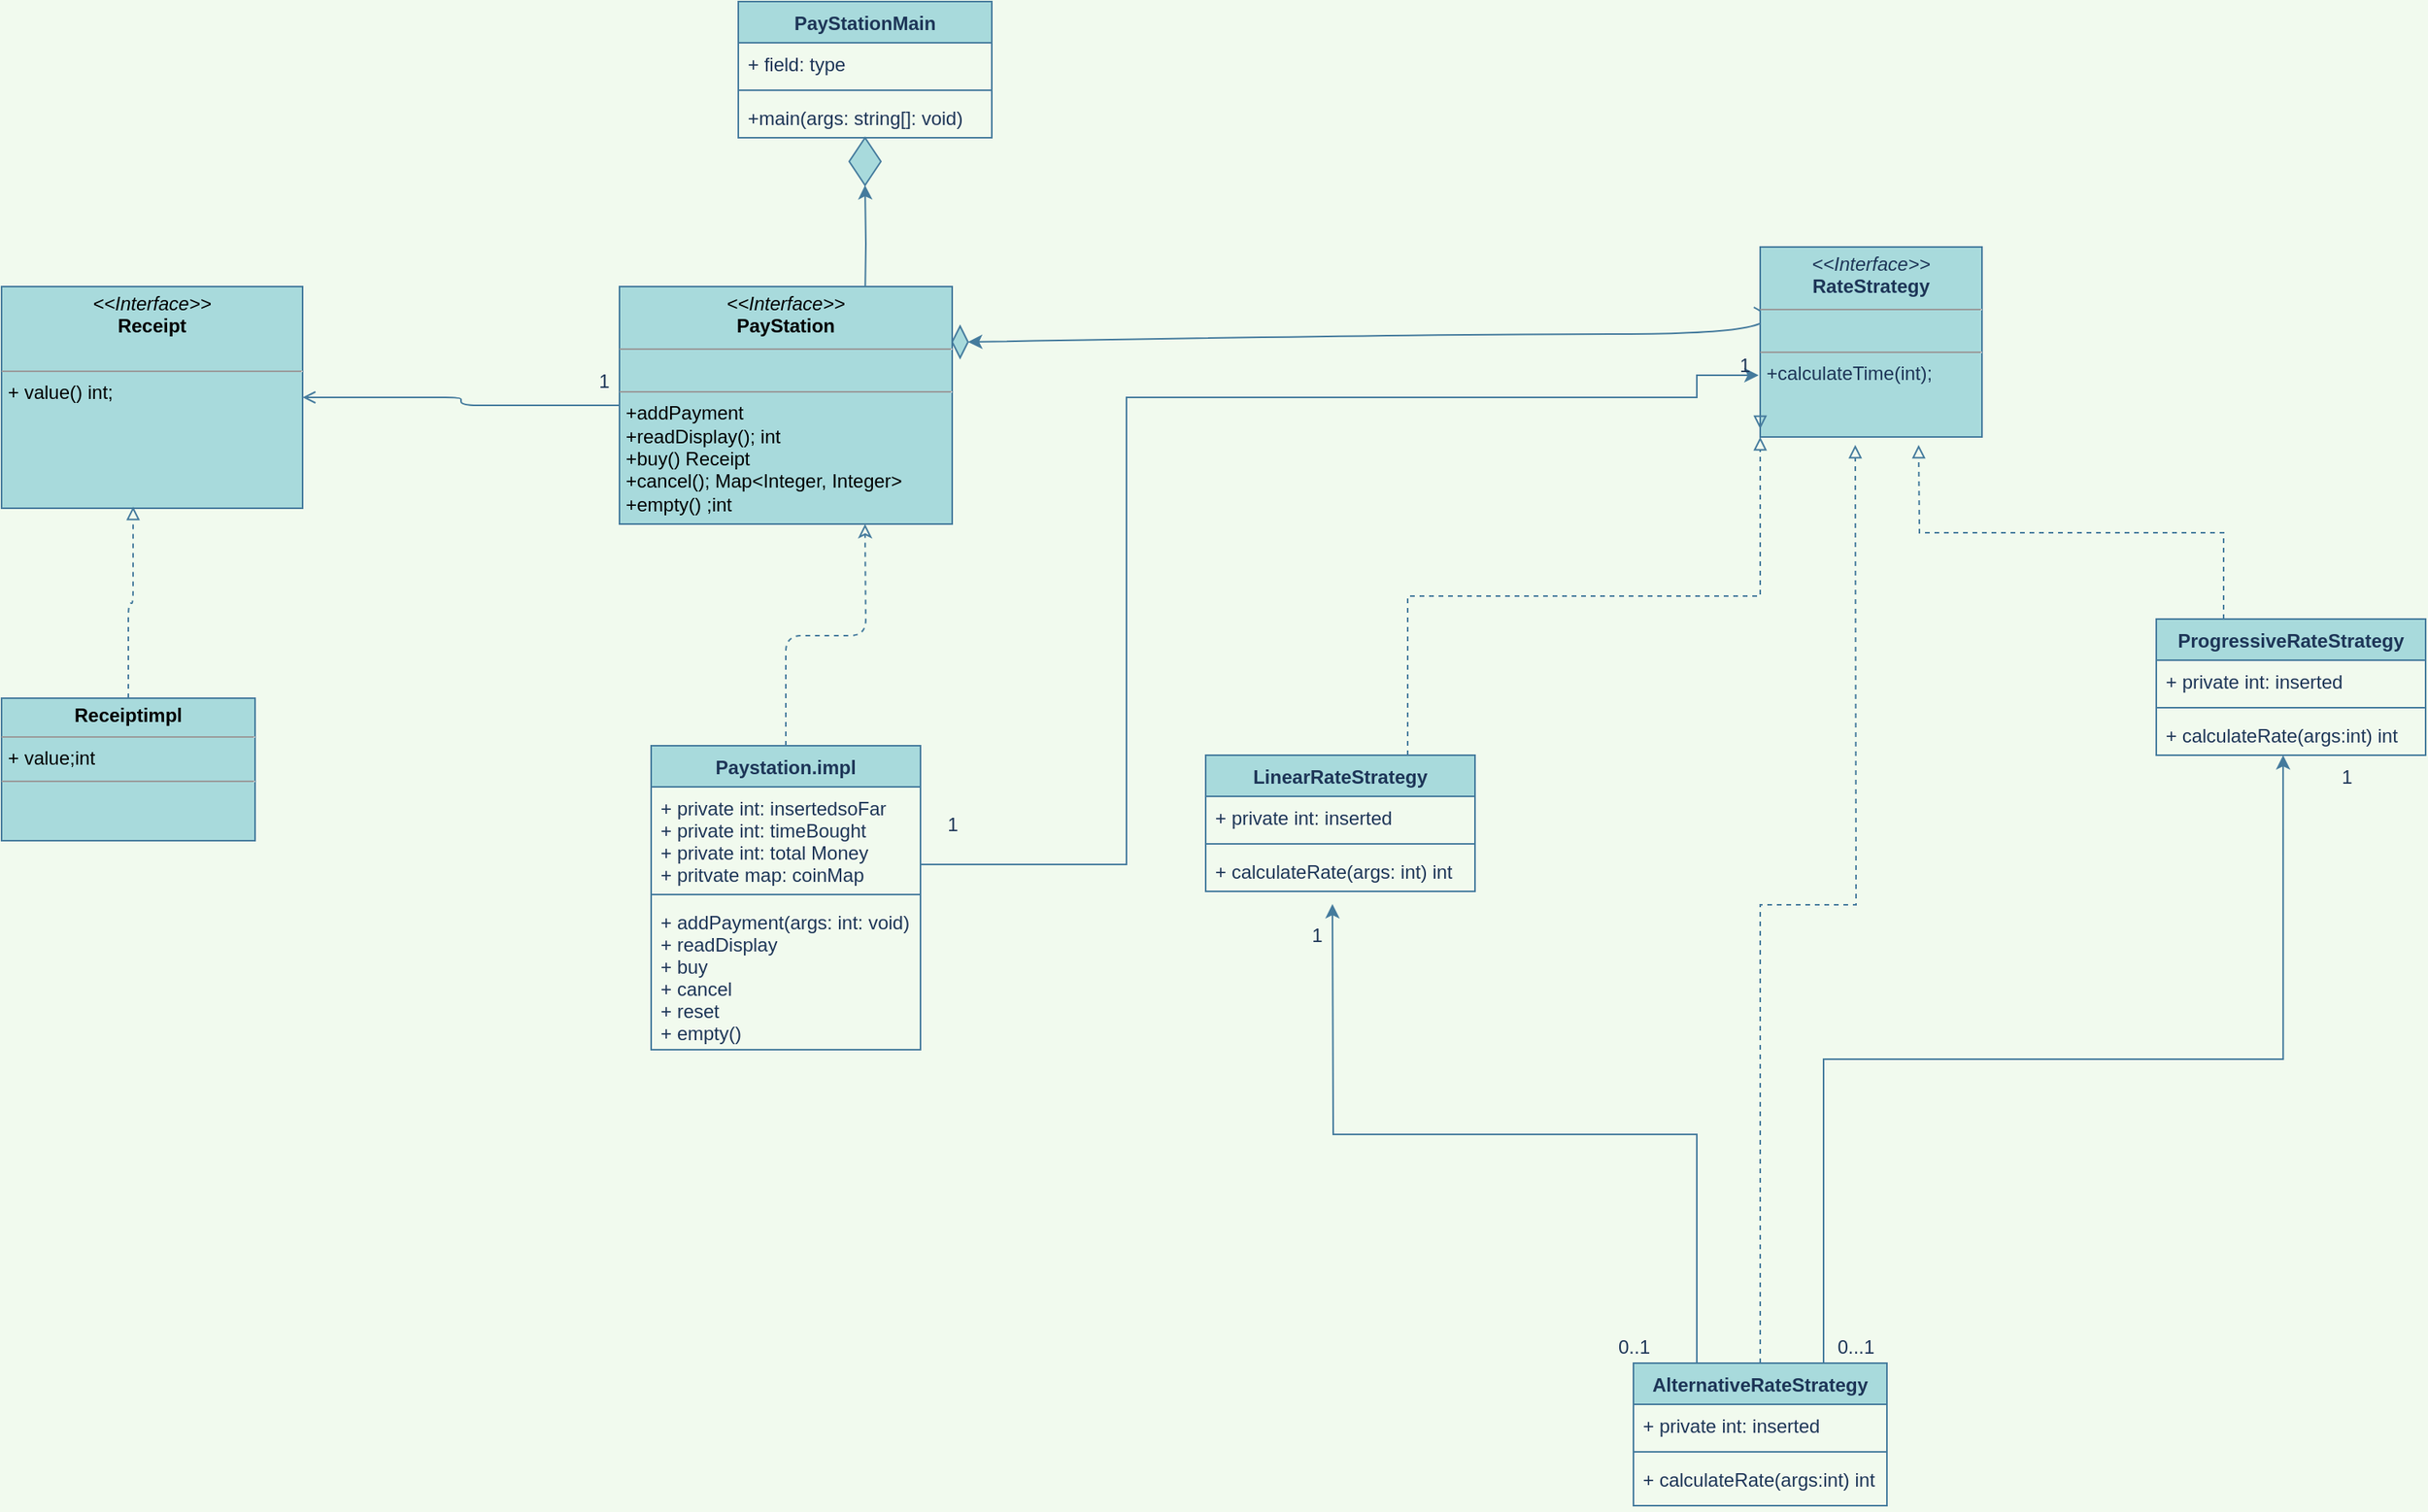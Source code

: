 <mxfile version="14.3.2" type="github">
  <diagram id="C5RBs43oDa-KdzZeNtuy" name="Page-1">
    <mxGraphModel dx="2249" dy="794" grid="1" gridSize="10" guides="1" tooltips="1" connect="1" arrows="1" fold="1" page="1" pageScale="1" pageWidth="827" pageHeight="1169" background="#F1FAEE" math="0" shadow="0">
      <root>
        <mxCell id="WIyWlLk6GJQsqaUBKTNV-0" />
        <mxCell id="WIyWlLk6GJQsqaUBKTNV-1" parent="WIyWlLk6GJQsqaUBKTNV-0" />
        <mxCell id="cSuX9k1nmMXR4aSb6jH8-2" style="edgeStyle=orthogonalEdgeStyle;curved=0;rounded=1;sketch=0;orthogonalLoop=1;jettySize=auto;html=1;exitX=0.5;exitY=1;exitDx=0;exitDy=0;strokeColor=#457B9D;fillColor=#A8DADC;fontColor=#1D3557;labelBackgroundColor=#F1FAEE;" parent="WIyWlLk6GJQsqaUBKTNV-1" edge="1">
          <mxGeometry relative="1" as="geometry">
            <mxPoint x="555" y="500" as="sourcePoint" />
            <mxPoint x="555" y="500" as="targetPoint" />
          </mxGeometry>
        </mxCell>
        <mxCell id="MkSjNaBTi0dXL_Atdeyj-18" style="edgeStyle=orthogonalEdgeStyle;rounded=0;orthogonalLoop=1;jettySize=auto;html=1;exitX=0.25;exitY=0;exitDx=0;exitDy=0;dashed=1;endArrow=block;endFill=0;labelBackgroundColor=#F1FAEE;strokeColor=#457B9D;fontColor=#1D3557;" edge="1" parent="WIyWlLk6GJQsqaUBKTNV-1" source="cSuX9k1nmMXR4aSb6jH8-7">
          <mxGeometry relative="1" as="geometry">
            <mxPoint x="640" y="470" as="targetPoint" />
          </mxGeometry>
        </mxCell>
        <mxCell id="cSuX9k1nmMXR4aSb6jH8-7" value="ProgressiveRateStrategy" style="swimlane;fontStyle=1;align=center;verticalAlign=top;childLayout=stackLayout;horizontal=1;startSize=26;horizontalStack=0;resizeParent=1;resizeParentMax=0;resizeLast=0;collapsible=1;marginBottom=0;rounded=0;sketch=0;strokeColor=#457B9D;fillColor=#A8DADC;fontColor=#1D3557;" parent="WIyWlLk6GJQsqaUBKTNV-1" vertex="1">
          <mxGeometry x="790" y="580" width="170" height="86" as="geometry" />
        </mxCell>
        <mxCell id="cSuX9k1nmMXR4aSb6jH8-8" value="+ private int: inserted" style="text;strokeColor=none;fillColor=none;align=left;verticalAlign=top;spacingLeft=4;spacingRight=4;overflow=hidden;rotatable=0;points=[[0,0.5],[1,0.5]];portConstraint=eastwest;fontColor=#1D3557;" parent="cSuX9k1nmMXR4aSb6jH8-7" vertex="1">
          <mxGeometry y="26" width="170" height="26" as="geometry" />
        </mxCell>
        <mxCell id="cSuX9k1nmMXR4aSb6jH8-9" value="" style="line;strokeWidth=1;fillColor=none;align=left;verticalAlign=middle;spacingTop=-1;spacingLeft=3;spacingRight=3;rotatable=0;labelPosition=right;points=[];portConstraint=eastwest;labelBackgroundColor=#F1FAEE;strokeColor=#457B9D;fontColor=#1D3557;" parent="cSuX9k1nmMXR4aSb6jH8-7" vertex="1">
          <mxGeometry y="52" width="170" height="8" as="geometry" />
        </mxCell>
        <mxCell id="cSuX9k1nmMXR4aSb6jH8-10" value="+ calculateRate(args:int) int" style="text;strokeColor=none;fillColor=none;align=left;verticalAlign=top;spacingLeft=4;spacingRight=4;overflow=hidden;rotatable=0;points=[[0,0.5],[1,0.5]];portConstraint=eastwest;fontColor=#1D3557;" parent="cSuX9k1nmMXR4aSb6jH8-7" vertex="1">
          <mxGeometry y="60" width="170" height="26" as="geometry" />
        </mxCell>
        <mxCell id="MkSjNaBTi0dXL_Atdeyj-2" style="edgeStyle=orthogonalEdgeStyle;rounded=0;orthogonalLoop=1;jettySize=auto;html=1;exitX=0.75;exitY=0;exitDx=0;exitDy=0;entryX=0.471;entryY=1;entryDx=0;entryDy=0;entryPerimeter=0;labelBackgroundColor=#F1FAEE;strokeColor=#457B9D;fontColor=#1D3557;" edge="1" parent="WIyWlLk6GJQsqaUBKTNV-1" source="cSuX9k1nmMXR4aSb6jH8-12" target="cSuX9k1nmMXR4aSb6jH8-10">
          <mxGeometry relative="1" as="geometry" />
        </mxCell>
        <mxCell id="MkSjNaBTi0dXL_Atdeyj-7" style="edgeStyle=orthogonalEdgeStyle;rounded=0;orthogonalLoop=1;jettySize=auto;html=1;exitX=0.25;exitY=0;exitDx=0;exitDy=0;labelBackgroundColor=#F1FAEE;strokeColor=#457B9D;fontColor=#1D3557;" edge="1" parent="WIyWlLk6GJQsqaUBKTNV-1" source="cSuX9k1nmMXR4aSb6jH8-12">
          <mxGeometry relative="1" as="geometry">
            <mxPoint x="270" y="760" as="targetPoint" />
          </mxGeometry>
        </mxCell>
        <mxCell id="MkSjNaBTi0dXL_Atdeyj-19" style="edgeStyle=orthogonalEdgeStyle;rounded=0;orthogonalLoop=1;jettySize=auto;html=1;exitX=0.5;exitY=0;exitDx=0;exitDy=0;dashed=1;endArrow=block;endFill=0;labelBackgroundColor=#F1FAEE;strokeColor=#457B9D;fontColor=#1D3557;" edge="1" parent="WIyWlLk6GJQsqaUBKTNV-1" source="cSuX9k1nmMXR4aSb6jH8-12">
          <mxGeometry relative="1" as="geometry">
            <mxPoint x="600" y="470" as="targetPoint" />
          </mxGeometry>
        </mxCell>
        <mxCell id="cSuX9k1nmMXR4aSb6jH8-12" value="AlternativeRateStrategy" style="swimlane;fontStyle=1;align=center;verticalAlign=top;childLayout=stackLayout;horizontal=1;startSize=26;horizontalStack=0;resizeParent=1;resizeParentMax=0;resizeLast=0;collapsible=1;marginBottom=0;rounded=0;sketch=0;strokeColor=#457B9D;fillColor=#A8DADC;fontColor=#1D3557;" parent="WIyWlLk6GJQsqaUBKTNV-1" vertex="1">
          <mxGeometry x="460" y="1050" width="160" height="90" as="geometry" />
        </mxCell>
        <mxCell id="cSuX9k1nmMXR4aSb6jH8-13" value="+ private int: inserted" style="text;strokeColor=none;fillColor=none;align=left;verticalAlign=top;spacingLeft=4;spacingRight=4;overflow=hidden;rotatable=0;points=[[0,0.5],[1,0.5]];portConstraint=eastwest;fontColor=#1D3557;" parent="cSuX9k1nmMXR4aSb6jH8-12" vertex="1">
          <mxGeometry y="26" width="160" height="26" as="geometry" />
        </mxCell>
        <mxCell id="cSuX9k1nmMXR4aSb6jH8-14" value="" style="line;strokeWidth=1;fillColor=none;align=left;verticalAlign=middle;spacingTop=-1;spacingLeft=3;spacingRight=3;rotatable=0;labelPosition=right;points=[];portConstraint=eastwest;labelBackgroundColor=#F1FAEE;strokeColor=#457B9D;fontColor=#1D3557;" parent="cSuX9k1nmMXR4aSb6jH8-12" vertex="1">
          <mxGeometry y="52" width="160" height="8" as="geometry" />
        </mxCell>
        <mxCell id="cSuX9k1nmMXR4aSb6jH8-15" value="+ calculateRate(args:int) int" style="text;strokeColor=none;fillColor=none;align=left;verticalAlign=top;spacingLeft=4;spacingRight=4;overflow=hidden;rotatable=0;points=[[0,0.5],[1,0.5]];portConstraint=eastwest;fontColor=#1D3557;" parent="cSuX9k1nmMXR4aSb6jH8-12" vertex="1">
          <mxGeometry y="60" width="160" height="30" as="geometry" />
        </mxCell>
        <mxCell id="MkSjNaBTi0dXL_Atdeyj-16" style="edgeStyle=orthogonalEdgeStyle;rounded=0;orthogonalLoop=1;jettySize=auto;html=1;exitX=0.75;exitY=0;exitDx=0;exitDy=0;entryX=0;entryY=1;entryDx=0;entryDy=0;dashed=1;endArrow=block;endFill=0;labelBackgroundColor=#F1FAEE;strokeColor=#457B9D;fontColor=#1D3557;" edge="1" parent="WIyWlLk6GJQsqaUBKTNV-1" source="cSuX9k1nmMXR4aSb6jH8-16" target="MkSjNaBTi0dXL_Atdeyj-14">
          <mxGeometry relative="1" as="geometry" />
        </mxCell>
        <mxCell id="cSuX9k1nmMXR4aSb6jH8-16" value="LinearRateStrategy&#xa;" style="swimlane;fontStyle=1;align=center;verticalAlign=top;childLayout=stackLayout;horizontal=1;startSize=26;horizontalStack=0;resizeParent=1;resizeParentMax=0;resizeLast=0;collapsible=1;marginBottom=0;rounded=0;sketch=0;strokeColor=#457B9D;fillColor=#A8DADC;fontColor=#1D3557;" parent="WIyWlLk6GJQsqaUBKTNV-1" vertex="1">
          <mxGeometry x="190" y="666" width="170" height="86" as="geometry" />
        </mxCell>
        <mxCell id="cSuX9k1nmMXR4aSb6jH8-17" value="+ private int: inserted" style="text;strokeColor=none;fillColor=none;align=left;verticalAlign=top;spacingLeft=4;spacingRight=4;overflow=hidden;rotatable=0;points=[[0,0.5],[1,0.5]];portConstraint=eastwest;fontColor=#1D3557;" parent="cSuX9k1nmMXR4aSb6jH8-16" vertex="1">
          <mxGeometry y="26" width="170" height="26" as="geometry" />
        </mxCell>
        <mxCell id="cSuX9k1nmMXR4aSb6jH8-18" value="" style="line;strokeWidth=1;fillColor=none;align=left;verticalAlign=middle;spacingTop=-1;spacingLeft=3;spacingRight=3;rotatable=0;labelPosition=right;points=[];portConstraint=eastwest;labelBackgroundColor=#F1FAEE;strokeColor=#457B9D;fontColor=#1D3557;" parent="cSuX9k1nmMXR4aSb6jH8-16" vertex="1">
          <mxGeometry y="52" width="170" height="8" as="geometry" />
        </mxCell>
        <mxCell id="cSuX9k1nmMXR4aSb6jH8-19" value="+ calculateRate(args: int) int" style="text;strokeColor=none;fillColor=none;align=left;verticalAlign=top;spacingLeft=4;spacingRight=4;overflow=hidden;rotatable=0;points=[[0,0.5],[1,0.5]];portConstraint=eastwest;fontColor=#1D3557;" parent="cSuX9k1nmMXR4aSb6jH8-16" vertex="1">
          <mxGeometry y="60" width="170" height="26" as="geometry" />
        </mxCell>
        <mxCell id="qXW7O1TjP-LjlKDsnzar-12" style="edgeStyle=orthogonalEdgeStyle;rounded=0;orthogonalLoop=1;jettySize=auto;html=1;exitX=0.5;exitY=0;exitDx=0;exitDy=0;entryX=0.5;entryY=1;entryDx=0;entryDy=0;labelBackgroundColor=#F1FAEE;strokeColor=#457B9D;fontColor=#1D3557;" parent="WIyWlLk6GJQsqaUBKTNV-1" target="qXW7O1TjP-LjlKDsnzar-9" edge="1">
          <mxGeometry relative="1" as="geometry">
            <mxPoint x="-25" y="380" as="sourcePoint" />
          </mxGeometry>
        </mxCell>
        <mxCell id="cSuX9k1nmMXR4aSb6jH8-28" style="edgeStyle=orthogonalEdgeStyle;curved=0;rounded=1;sketch=0;orthogonalLoop=1;jettySize=auto;html=1;entryX=0.5;entryY=1;entryDx=0;entryDy=0;strokeColor=#457B9D;fillColor=#A8DADC;fontColor=#1D3557;labelBackgroundColor=#F1FAEE;dashed=1;endArrow=classic;endFill=0;" parent="WIyWlLk6GJQsqaUBKTNV-1" source="cSuX9k1nmMXR4aSb6jH8-24" edge="1">
          <mxGeometry relative="1" as="geometry">
            <mxPoint x="-25" y="520" as="targetPoint" />
          </mxGeometry>
        </mxCell>
        <mxCell id="ejWXlsr_l666DXsDv8Rm-2" style="edgeStyle=orthogonalEdgeStyle;rounded=0;orthogonalLoop=1;jettySize=auto;html=1;labelBackgroundColor=#F1FAEE;strokeColor=#457B9D;fontColor=#1D3557;entryX=-0.007;entryY=0.675;entryDx=0;entryDy=0;entryPerimeter=0;" parent="WIyWlLk6GJQsqaUBKTNV-1" source="cSuX9k1nmMXR4aSb6jH8-24" target="MkSjNaBTi0dXL_Atdeyj-14" edge="1">
          <mxGeometry relative="1" as="geometry">
            <mxPoint x="500" y="470" as="targetPoint" />
            <Array as="points">
              <mxPoint x="140" y="735" />
              <mxPoint x="140" y="440" />
              <mxPoint x="500" y="440" />
              <mxPoint x="500" y="426" />
            </Array>
          </mxGeometry>
        </mxCell>
        <mxCell id="cSuX9k1nmMXR4aSb6jH8-24" value="Paystation.impl" style="swimlane;fontStyle=1;align=center;verticalAlign=top;childLayout=stackLayout;horizontal=1;startSize=26;horizontalStack=0;resizeParent=1;resizeParentMax=0;resizeLast=0;collapsible=1;marginBottom=0;rounded=0;sketch=0;strokeColor=#457B9D;fillColor=#A8DADC;fontColor=#1D3557;" parent="WIyWlLk6GJQsqaUBKTNV-1" vertex="1">
          <mxGeometry x="-160" y="660" width="170" height="192" as="geometry" />
        </mxCell>
        <mxCell id="cSuX9k1nmMXR4aSb6jH8-25" value="+ private int: insertedsoFar&#xa;+ private int: timeBought&#xa;+ private int: total Money&#xa;+ pritvate map: coinMap" style="text;strokeColor=none;fillColor=none;align=left;verticalAlign=top;spacingLeft=4;spacingRight=4;overflow=hidden;rotatable=0;points=[[0,0.5],[1,0.5]];portConstraint=eastwest;fontColor=#1D3557;" parent="cSuX9k1nmMXR4aSb6jH8-24" vertex="1">
          <mxGeometry y="26" width="170" height="64" as="geometry" />
        </mxCell>
        <mxCell id="cSuX9k1nmMXR4aSb6jH8-26" value="" style="line;strokeWidth=1;fillColor=none;align=left;verticalAlign=middle;spacingTop=-1;spacingLeft=3;spacingRight=3;rotatable=0;labelPosition=right;points=[];portConstraint=eastwest;labelBackgroundColor=#F1FAEE;strokeColor=#457B9D;fontColor=#1D3557;" parent="cSuX9k1nmMXR4aSb6jH8-24" vertex="1">
          <mxGeometry y="90" width="170" height="8" as="geometry" />
        </mxCell>
        <mxCell id="cSuX9k1nmMXR4aSb6jH8-27" value="+ addPayment(args: int: void)&#xa;+ readDisplay&#xa;+ buy&#xa;+ cancel&#xa;+ reset&#xa;+ empty()&#xa;" style="text;strokeColor=none;fillColor=none;align=left;verticalAlign=top;spacingLeft=4;spacingRight=4;overflow=hidden;rotatable=0;points=[[0,0.5],[1,0.5]];portConstraint=eastwest;fontColor=#1D3557;" parent="cSuX9k1nmMXR4aSb6jH8-24" vertex="1">
          <mxGeometry y="98" width="170" height="94" as="geometry" />
        </mxCell>
        <mxCell id="qXW7O1TjP-LjlKDsnzar-5" value="PayStationMain" style="swimlane;fontStyle=1;align=center;verticalAlign=top;childLayout=stackLayout;horizontal=1;startSize=26;horizontalStack=0;resizeParent=1;resizeParentMax=0;resizeLast=0;collapsible=1;marginBottom=0;fillColor=#A8DADC;strokeColor=#457B9D;fontColor=#1D3557;" parent="WIyWlLk6GJQsqaUBKTNV-1" vertex="1">
          <mxGeometry x="-105" y="190" width="160" height="86" as="geometry">
            <mxRectangle x="-105" y="190" width="100" height="26" as="alternateBounds" />
          </mxGeometry>
        </mxCell>
        <mxCell id="qXW7O1TjP-LjlKDsnzar-6" value="+ field: type" style="text;strokeColor=none;fillColor=none;align=left;verticalAlign=top;spacingLeft=4;spacingRight=4;overflow=hidden;rotatable=0;points=[[0,0.5],[1,0.5]];portConstraint=eastwest;fontColor=#1D3557;" parent="qXW7O1TjP-LjlKDsnzar-5" vertex="1">
          <mxGeometry y="26" width="160" height="26" as="geometry" />
        </mxCell>
        <mxCell id="qXW7O1TjP-LjlKDsnzar-7" value="" style="line;strokeWidth=1;fillColor=none;align=left;verticalAlign=middle;spacingTop=-1;spacingLeft=3;spacingRight=3;rotatable=0;labelPosition=right;points=[];portConstraint=eastwest;labelBackgroundColor=#F1FAEE;strokeColor=#457B9D;fontColor=#1D3557;" parent="qXW7O1TjP-LjlKDsnzar-5" vertex="1">
          <mxGeometry y="52" width="160" height="8" as="geometry" />
        </mxCell>
        <mxCell id="qXW7O1TjP-LjlKDsnzar-8" value="+main(args: string[]: void)" style="text;strokeColor=none;fillColor=none;align=left;verticalAlign=top;spacingLeft=4;spacingRight=4;overflow=hidden;rotatable=0;points=[[0,0.5],[1,0.5]];portConstraint=eastwest;fontColor=#1D3557;" parent="qXW7O1TjP-LjlKDsnzar-5" vertex="1">
          <mxGeometry y="60" width="160" height="26" as="geometry" />
        </mxCell>
        <mxCell id="qXW7O1TjP-LjlKDsnzar-9" value="" style="rhombus;whiteSpace=wrap;html=1;fillColor=#A8DADC;strokeColor=#457B9D;fontColor=#1D3557;" parent="WIyWlLk6GJQsqaUBKTNV-1" vertex="1">
          <mxGeometry x="-35" y="276" width="20" height="30" as="geometry" />
        </mxCell>
        <mxCell id="qXW7O1TjP-LjlKDsnzar-13" value="" style="rhombus;whiteSpace=wrap;html=1;fillColor=#A8DADC;strokeColor=#457B9D;fontColor=#1D3557;" parent="WIyWlLk6GJQsqaUBKTNV-1" vertex="1">
          <mxGeometry x="30" y="395" width="10" height="20" as="geometry" />
        </mxCell>
        <mxCell id="qXW7O1TjP-LjlKDsnzar-15" value="" style="curved=1;endArrow=classic;html=1;entryX=1;entryY=0.5;entryDx=0;entryDy=0;exitX=-0.029;exitY=0.317;exitDx=0;exitDy=0;exitPerimeter=0;labelBackgroundColor=#F1FAEE;strokeColor=#457B9D;fontColor=#1D3557;" parent="WIyWlLk6GJQsqaUBKTNV-1" source="MkSjNaBTi0dXL_Atdeyj-14" target="qXW7O1TjP-LjlKDsnzar-13" edge="1">
          <mxGeometry width="50" height="50" relative="1" as="geometry">
            <mxPoint x="530" y="390" as="sourcePoint" />
            <mxPoint x="370" y="460" as="targetPoint" />
            <Array as="points">
              <mxPoint x="570" y="400" />
              <mxPoint x="330" y="400" />
            </Array>
          </mxGeometry>
        </mxCell>
        <mxCell id="MkSjNaBTi0dXL_Atdeyj-11" value="1" style="text;html=1;align=center;verticalAlign=middle;resizable=0;points=[];autosize=1;fontColor=#1D3557;" vertex="1" parent="WIyWlLk6GJQsqaUBKTNV-1">
          <mxGeometry x="250" y="770" width="20" height="20" as="geometry" />
        </mxCell>
        <mxCell id="MkSjNaBTi0dXL_Atdeyj-12" value="0..1" style="text;html=1;align=center;verticalAlign=middle;resizable=0;points=[];autosize=1;fontColor=#1D3557;" vertex="1" parent="WIyWlLk6GJQsqaUBKTNV-1">
          <mxGeometry x="440" y="1030" width="40" height="20" as="geometry" />
        </mxCell>
        <mxCell id="MkSjNaBTi0dXL_Atdeyj-13" value="0...1" style="text;html=1;align=center;verticalAlign=middle;resizable=0;points=[];autosize=1;fontColor=#1D3557;" vertex="1" parent="WIyWlLk6GJQsqaUBKTNV-1">
          <mxGeometry x="580" y="1030" width="40" height="20" as="geometry" />
        </mxCell>
        <mxCell id="MkSjNaBTi0dXL_Atdeyj-14" value="&lt;p style=&quot;margin: 0px ; margin-top: 4px ; text-align: center&quot;&gt;&lt;i&gt;&amp;lt;&amp;lt;Interface&amp;gt;&amp;gt;&lt;/i&gt;&lt;br&gt;&lt;b&gt;RateStrategy&lt;/b&gt;&lt;/p&gt;&lt;hr size=&quot;1&quot;&gt;&lt;p style=&quot;margin: 0px ; margin-left: 4px&quot;&gt;&lt;br&gt;&lt;/p&gt;&lt;hr size=&quot;1&quot;&gt;&lt;p style=&quot;margin: 0px ; margin-left: 4px&quot;&gt;+calculateTime(int);&lt;/p&gt;" style="verticalAlign=top;align=left;overflow=fill;fontSize=12;fontFamily=Helvetica;html=1;fillColor=#A8DADC;strokeColor=#457B9D;fontColor=#1D3557;" vertex="1" parent="WIyWlLk6GJQsqaUBKTNV-1">
          <mxGeometry x="540" y="345" width="140" height="120" as="geometry" />
        </mxCell>
        <mxCell id="MkSjNaBTi0dXL_Atdeyj-20" value="1" style="text;html=1;align=center;verticalAlign=middle;resizable=0;points=[];autosize=1;fontColor=#1D3557;" vertex="1" parent="WIyWlLk6GJQsqaUBKTNV-1">
          <mxGeometry x="900" y="670" width="20" height="20" as="geometry" />
        </mxCell>
        <mxCell id="MkSjNaBTi0dXL_Atdeyj-22" value="1" style="text;html=1;align=center;verticalAlign=middle;resizable=0;points=[];autosize=1;fontColor=#1D3557;" vertex="1" parent="WIyWlLk6GJQsqaUBKTNV-1">
          <mxGeometry x="20" y="700" width="20" height="20" as="geometry" />
        </mxCell>
        <mxCell id="MkSjNaBTi0dXL_Atdeyj-28" style="edgeStyle=orthogonalEdgeStyle;curved=0;rounded=1;sketch=0;orthogonalLoop=1;jettySize=auto;html=1;strokeColor=#457B9D;fillColor=#A8DADC;fontColor=#1D3557;endArrow=open;endFill=0;" edge="1" parent="WIyWlLk6GJQsqaUBKTNV-1" source="MkSjNaBTi0dXL_Atdeyj-24" target="MkSjNaBTi0dXL_Atdeyj-26">
          <mxGeometry relative="1" as="geometry" />
        </mxCell>
        <mxCell id="MkSjNaBTi0dXL_Atdeyj-24" value="&lt;p style=&quot;margin: 0px ; margin-top: 4px ; text-align: center&quot;&gt;&lt;i&gt;&amp;lt;&amp;lt;Interface&amp;gt;&amp;gt;&lt;/i&gt;&lt;br&gt;&lt;b&gt;PayStation&lt;/b&gt;&lt;/p&gt;&lt;hr size=&quot;1&quot;&gt;&lt;p style=&quot;margin: 0px ; margin-left: 4px&quot;&gt;&lt;br&gt;&lt;/p&gt;&lt;hr size=&quot;1&quot;&gt;&lt;p style=&quot;margin: 0px 0px 0px 4px&quot;&gt;+addPayment&lt;/p&gt;&lt;p style=&quot;margin: 0px 0px 0px 4px&quot;&gt;+readDisplay(); int&lt;/p&gt;&lt;p style=&quot;margin: 0px 0px 0px 4px&quot;&gt;+buy() Receipt&lt;/p&gt;&lt;p style=&quot;margin: 0px 0px 0px 4px&quot;&gt;+cancel(); Map&amp;lt;Integer, Integer&amp;gt;&lt;/p&gt;&lt;p style=&quot;margin: 0px 0px 0px 4px&quot;&gt;+empty() ;int&lt;/p&gt;" style="verticalAlign=top;align=left;overflow=fill;fontSize=12;fontFamily=Helvetica;html=1;rounded=0;sketch=0;strokeColor=#457B9D;fillColor=#A8DADC;" vertex="1" parent="WIyWlLk6GJQsqaUBKTNV-1">
          <mxGeometry x="-180" y="370" width="210" height="150" as="geometry" />
        </mxCell>
        <mxCell id="MkSjNaBTi0dXL_Atdeyj-26" value="&lt;p style=&quot;margin: 0px ; margin-top: 4px ; text-align: center&quot;&gt;&lt;i&gt;&amp;lt;&amp;lt;Interface&amp;gt;&amp;gt;&lt;/i&gt;&lt;br&gt;&lt;b&gt;Receipt&lt;/b&gt;&lt;/p&gt;&lt;p style=&quot;margin: 0px ; margin-left: 4px&quot;&gt;&lt;br&gt;&lt;/p&gt;&lt;hr size=&quot;1&quot;&gt;&lt;p style=&quot;margin: 0px ; margin-left: 4px&quot;&gt;+ value() int;&lt;br&gt;&lt;/p&gt;" style="verticalAlign=top;align=left;overflow=fill;fontSize=12;fontFamily=Helvetica;html=1;rounded=0;sketch=0;strokeColor=#457B9D;fillColor=#A8DADC;" vertex="1" parent="WIyWlLk6GJQsqaUBKTNV-1">
          <mxGeometry x="-570" y="370" width="190" height="140" as="geometry" />
        </mxCell>
        <mxCell id="MkSjNaBTi0dXL_Atdeyj-29" style="edgeStyle=orthogonalEdgeStyle;curved=0;rounded=1;sketch=0;orthogonalLoop=1;jettySize=auto;html=1;entryX=0.437;entryY=0.993;entryDx=0;entryDy=0;entryPerimeter=0;endArrow=block;endFill=0;strokeColor=#457B9D;fillColor=#A8DADC;fontColor=#1D3557;dashed=1;" edge="1" parent="WIyWlLk6GJQsqaUBKTNV-1" source="MkSjNaBTi0dXL_Atdeyj-27" target="MkSjNaBTi0dXL_Atdeyj-26">
          <mxGeometry relative="1" as="geometry" />
        </mxCell>
        <mxCell id="MkSjNaBTi0dXL_Atdeyj-27" value="&lt;p style=&quot;margin: 0px ; margin-top: 4px ; text-align: center&quot;&gt;&lt;b&gt;Receiptimpl&lt;/b&gt;&lt;/p&gt;&lt;hr size=&quot;1&quot;&gt;&lt;p style=&quot;margin: 0px ; margin-left: 4px&quot;&gt;+ value;int&lt;/p&gt;&lt;hr size=&quot;1&quot;&gt;&lt;p style=&quot;margin: 0px ; margin-left: 4px&quot;&gt;&lt;br&gt;&lt;/p&gt;" style="verticalAlign=top;align=left;overflow=fill;fontSize=12;fontFamily=Helvetica;html=1;rounded=0;sketch=0;strokeColor=#457B9D;fillColor=#A8DADC;" vertex="1" parent="WIyWlLk6GJQsqaUBKTNV-1">
          <mxGeometry x="-570" y="630" width="160" height="90" as="geometry" />
        </mxCell>
        <mxCell id="MkSjNaBTi0dXL_Atdeyj-30" value="1" style="text;html=1;align=center;verticalAlign=middle;resizable=0;points=[];autosize=1;fontColor=#1D3557;" vertex="1" parent="WIyWlLk6GJQsqaUBKTNV-1">
          <mxGeometry x="-200" y="420" width="20" height="20" as="geometry" />
        </mxCell>
        <mxCell id="MkSjNaBTi0dXL_Atdeyj-33" style="edgeStyle=orthogonalEdgeStyle;curved=0;rounded=1;sketch=0;orthogonalLoop=1;jettySize=auto;html=1;dashed=1;endArrow=block;endFill=0;strokeColor=#457B9D;fillColor=#A8DADC;fontColor=#1D3557;" edge="1" parent="WIyWlLk6GJQsqaUBKTNV-1">
          <mxGeometry relative="1" as="geometry">
            <mxPoint x="540" y="440" as="sourcePoint" />
            <mxPoint x="540" y="460" as="targetPoint" />
          </mxGeometry>
        </mxCell>
        <mxCell id="MkSjNaBTi0dXL_Atdeyj-34" value="1" style="text;html=1;align=center;verticalAlign=middle;resizable=0;points=[];autosize=1;fontColor=#1D3557;" vertex="1" parent="WIyWlLk6GJQsqaUBKTNV-1">
          <mxGeometry x="520" y="410" width="20" height="20" as="geometry" />
        </mxCell>
      </root>
    </mxGraphModel>
  </diagram>
</mxfile>
